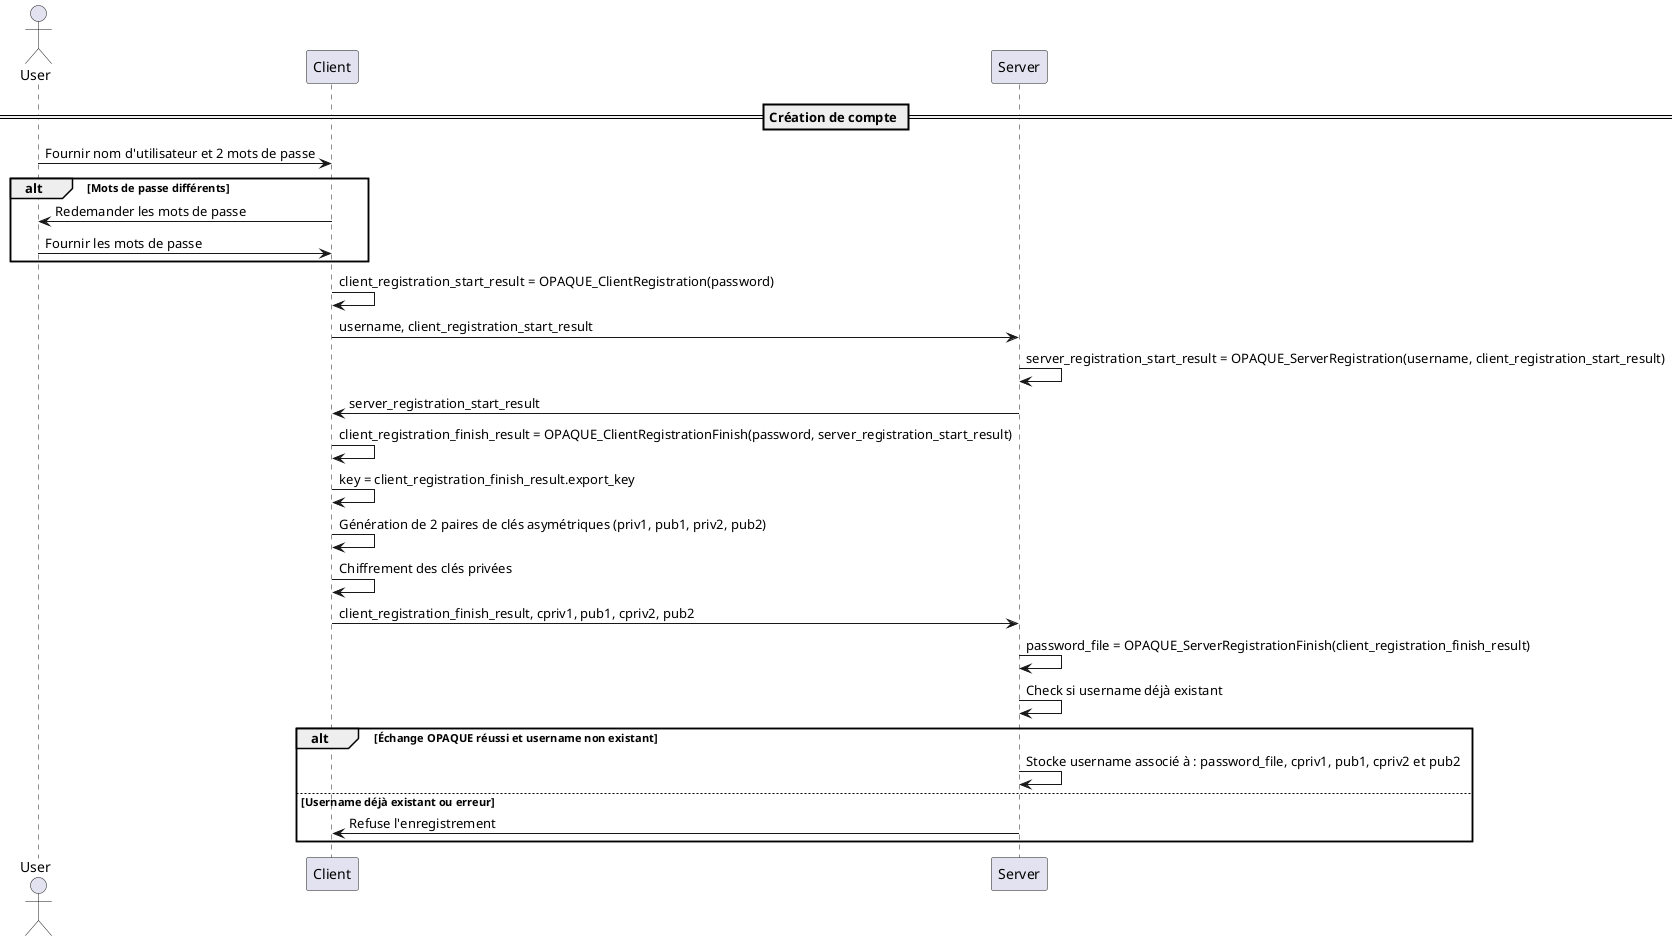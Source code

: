 @startuml
actor User
participant Client
participant Server

== Création de compte ==
User -> Client: Fournir nom d'utilisateur et 2 mots de passe
alt Mots de passe différents
    Client -> User: Redemander les mots de passe
    User -> Client: Fournir les mots de passe
end

Client -> Client: client_registration_start_result = OPAQUE_ClientRegistration(password)
Client -> Server: username, client_registration_start_result
Server -> Server: server_registration_start_result = OPAQUE_ServerRegistration(username, client_registration_start_result)
Server -> Client: server_registration_start_result
Client -> Client: client_registration_finish_result = OPAQUE_ClientRegistrationFinish(password, server_registration_start_result)
Client -> Client: key = client_registration_finish_result.export_key

Client -> Client: Génération de 2 paires de clés asymétriques (priv1, pub1, priv2, pub2)

Client -> Client: Chiffrement des clés privées

Client -> Server: client_registration_finish_result, cpriv1, pub1, cpriv2, pub2
Server -> Server: password_file = OPAQUE_ServerRegistrationFinish(client_registration_finish_result)
Server -> Server: Check si username déjà existant

alt Échange OPAQUE réussi et username non existant
    Server -> Server: Stocke username associé à : password_file, cpriv1, pub1, cpriv2 et pub2
else Username déjà existant ou erreur
    Server -> Client: Refuse l'enregistrement
end
@enduml
